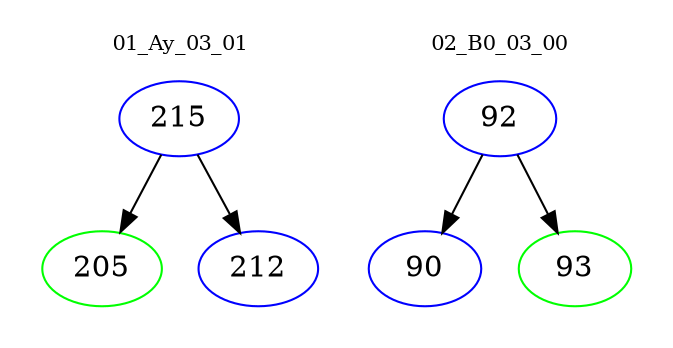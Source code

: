 digraph{
subgraph cluster_0 {
color = white
label = "01_Ay_03_01";
fontsize=10;
T0_215 [label="215", color="blue"]
T0_215 -> T0_205 [color="black"]
T0_205 [label="205", color="green"]
T0_215 -> T0_212 [color="black"]
T0_212 [label="212", color="blue"]
}
subgraph cluster_1 {
color = white
label = "02_B0_03_00";
fontsize=10;
T1_92 [label="92", color="blue"]
T1_92 -> T1_90 [color="black"]
T1_90 [label="90", color="blue"]
T1_92 -> T1_93 [color="black"]
T1_93 [label="93", color="green"]
}
}
